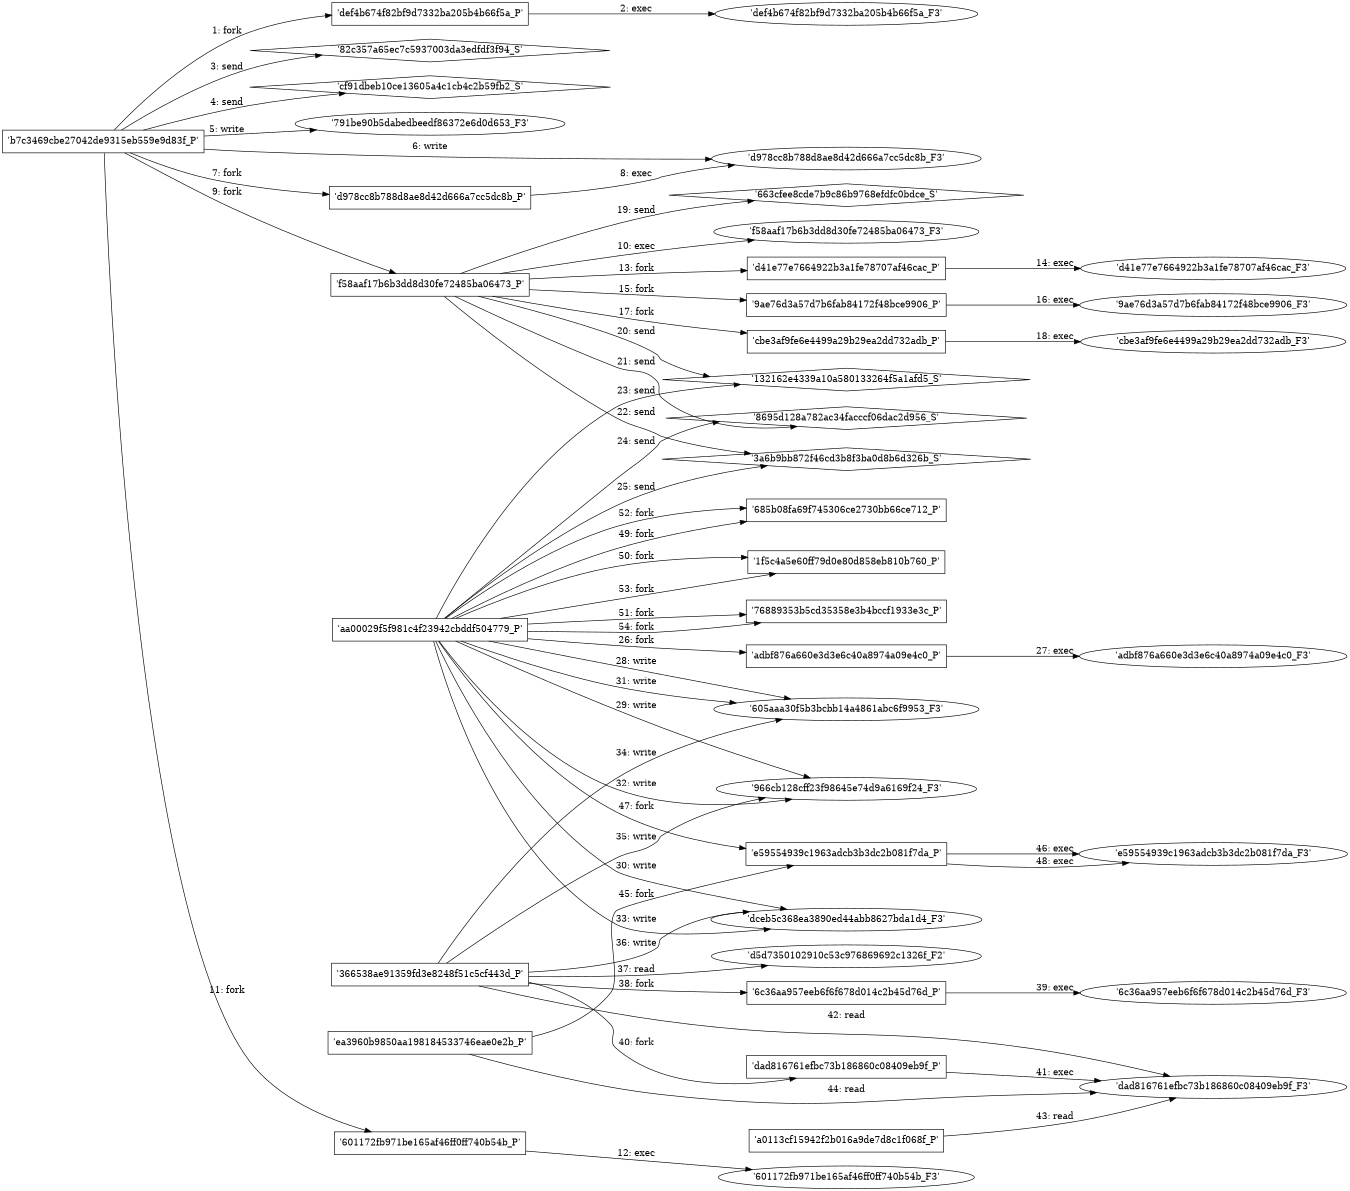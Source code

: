 digraph "D:\Learning\Paper\apt\基于CTI的攻击预警\Dataset\攻击图\ASGfromALLCTI\New Router DNS Hijacking Attacks Abuse Bitbucket to Host Infostealer.dot" {
rankdir="LR"
size="9"
fixedsize="false"
splines="true"
nodesep=0.3
ranksep=0
fontsize=10
overlap="scalexy"
engine= "neato"
	"'b7c3469cbe27042de9315eb559e9d83f_P'" [node_type=Process shape=box]
	"'def4b674f82bf9d7332ba205b4b66f5a_P'" [node_type=Process shape=box]
	"'b7c3469cbe27042de9315eb559e9d83f_P'" -> "'def4b674f82bf9d7332ba205b4b66f5a_P'" [label="1: fork"]
	"'def4b674f82bf9d7332ba205b4b66f5a_P'" [node_type=Process shape=box]
	"'def4b674f82bf9d7332ba205b4b66f5a_F3'" [node_type=File shape=ellipse]
	"'def4b674f82bf9d7332ba205b4b66f5a_P'" -> "'def4b674f82bf9d7332ba205b4b66f5a_F3'" [label="2: exec"]
	"'82c357a65ec7c5937003da3edfdf3f94_S'" [node_type=Socket shape=diamond]
	"'b7c3469cbe27042de9315eb559e9d83f_P'" [node_type=Process shape=box]
	"'b7c3469cbe27042de9315eb559e9d83f_P'" -> "'82c357a65ec7c5937003da3edfdf3f94_S'" [label="3: send"]
	"'cf91dbeb10ce13605a4c1cb4c2b59fb2_S'" [node_type=Socket shape=diamond]
	"'b7c3469cbe27042de9315eb559e9d83f_P'" [node_type=Process shape=box]
	"'b7c3469cbe27042de9315eb559e9d83f_P'" -> "'cf91dbeb10ce13605a4c1cb4c2b59fb2_S'" [label="4: send"]
	"'791be90b5dabedbeedf86372e6d0d653_F3'" [node_type=file shape=ellipse]
	"'b7c3469cbe27042de9315eb559e9d83f_P'" [node_type=Process shape=box]
	"'b7c3469cbe27042de9315eb559e9d83f_P'" -> "'791be90b5dabedbeedf86372e6d0d653_F3'" [label="5: write"]
	"'d978cc8b788d8ae8d42d666a7cc5dc8b_F3'" [node_type=file shape=ellipse]
	"'b7c3469cbe27042de9315eb559e9d83f_P'" [node_type=Process shape=box]
	"'b7c3469cbe27042de9315eb559e9d83f_P'" -> "'d978cc8b788d8ae8d42d666a7cc5dc8b_F3'" [label="6: write"]
	"'b7c3469cbe27042de9315eb559e9d83f_P'" [node_type=Process shape=box]
	"'d978cc8b788d8ae8d42d666a7cc5dc8b_P'" [node_type=Process shape=box]
	"'b7c3469cbe27042de9315eb559e9d83f_P'" -> "'d978cc8b788d8ae8d42d666a7cc5dc8b_P'" [label="7: fork"]
	"'d978cc8b788d8ae8d42d666a7cc5dc8b_P'" [node_type=Process shape=box]
	"'d978cc8b788d8ae8d42d666a7cc5dc8b_F3'" [node_type=File shape=ellipse]
	"'d978cc8b788d8ae8d42d666a7cc5dc8b_P'" -> "'d978cc8b788d8ae8d42d666a7cc5dc8b_F3'" [label="8: exec"]
	"'b7c3469cbe27042de9315eb559e9d83f_P'" [node_type=Process shape=box]
	"'f58aaf17b6b3dd8d30fe72485ba06473_P'" [node_type=Process shape=box]
	"'b7c3469cbe27042de9315eb559e9d83f_P'" -> "'f58aaf17b6b3dd8d30fe72485ba06473_P'" [label="9: fork"]
	"'f58aaf17b6b3dd8d30fe72485ba06473_P'" [node_type=Process shape=box]
	"'f58aaf17b6b3dd8d30fe72485ba06473_F3'" [node_type=File shape=ellipse]
	"'f58aaf17b6b3dd8d30fe72485ba06473_P'" -> "'f58aaf17b6b3dd8d30fe72485ba06473_F3'" [label="10: exec"]
	"'b7c3469cbe27042de9315eb559e9d83f_P'" [node_type=Process shape=box]
	"'601172fb971be165af46ff0ff740b54b_P'" [node_type=Process shape=box]
	"'b7c3469cbe27042de9315eb559e9d83f_P'" -> "'601172fb971be165af46ff0ff740b54b_P'" [label="11: fork"]
	"'601172fb971be165af46ff0ff740b54b_P'" [node_type=Process shape=box]
	"'601172fb971be165af46ff0ff740b54b_F3'" [node_type=File shape=ellipse]
	"'601172fb971be165af46ff0ff740b54b_P'" -> "'601172fb971be165af46ff0ff740b54b_F3'" [label="12: exec"]
	"'f58aaf17b6b3dd8d30fe72485ba06473_P'" [node_type=Process shape=box]
	"'d41e77e7664922b3a1fe78707af46cac_P'" [node_type=Process shape=box]
	"'f58aaf17b6b3dd8d30fe72485ba06473_P'" -> "'d41e77e7664922b3a1fe78707af46cac_P'" [label="13: fork"]
	"'d41e77e7664922b3a1fe78707af46cac_P'" [node_type=Process shape=box]
	"'d41e77e7664922b3a1fe78707af46cac_F3'" [node_type=File shape=ellipse]
	"'d41e77e7664922b3a1fe78707af46cac_P'" -> "'d41e77e7664922b3a1fe78707af46cac_F3'" [label="14: exec"]
	"'f58aaf17b6b3dd8d30fe72485ba06473_P'" [node_type=Process shape=box]
	"'9ae76d3a57d7b6fab84172f48bce9906_P'" [node_type=Process shape=box]
	"'f58aaf17b6b3dd8d30fe72485ba06473_P'" -> "'9ae76d3a57d7b6fab84172f48bce9906_P'" [label="15: fork"]
	"'9ae76d3a57d7b6fab84172f48bce9906_P'" [node_type=Process shape=box]
	"'9ae76d3a57d7b6fab84172f48bce9906_F3'" [node_type=File shape=ellipse]
	"'9ae76d3a57d7b6fab84172f48bce9906_P'" -> "'9ae76d3a57d7b6fab84172f48bce9906_F3'" [label="16: exec"]
	"'f58aaf17b6b3dd8d30fe72485ba06473_P'" [node_type=Process shape=box]
	"'cbe3af9fe6e4499a29b29ea2dd732adb_P'" [node_type=Process shape=box]
	"'f58aaf17b6b3dd8d30fe72485ba06473_P'" -> "'cbe3af9fe6e4499a29b29ea2dd732adb_P'" [label="17: fork"]
	"'cbe3af9fe6e4499a29b29ea2dd732adb_P'" [node_type=Process shape=box]
	"'cbe3af9fe6e4499a29b29ea2dd732adb_F3'" [node_type=File shape=ellipse]
	"'cbe3af9fe6e4499a29b29ea2dd732adb_P'" -> "'cbe3af9fe6e4499a29b29ea2dd732adb_F3'" [label="18: exec"]
	"'663cfee8cde7b9c86b9768efdfc0bdce_S'" [node_type=Socket shape=diamond]
	"'f58aaf17b6b3dd8d30fe72485ba06473_P'" [node_type=Process shape=box]
	"'f58aaf17b6b3dd8d30fe72485ba06473_P'" -> "'663cfee8cde7b9c86b9768efdfc0bdce_S'" [label="19: send"]
	"'132162e4339a10a580133264f5a1afd5_S'" [node_type=Socket shape=diamond]
	"'f58aaf17b6b3dd8d30fe72485ba06473_P'" [node_type=Process shape=box]
	"'f58aaf17b6b3dd8d30fe72485ba06473_P'" -> "'132162e4339a10a580133264f5a1afd5_S'" [label="20: send"]
	"'8695d128a782ac34facccf06dac2d956_S'" [node_type=Socket shape=diamond]
	"'f58aaf17b6b3dd8d30fe72485ba06473_P'" [node_type=Process shape=box]
	"'f58aaf17b6b3dd8d30fe72485ba06473_P'" -> "'8695d128a782ac34facccf06dac2d956_S'" [label="21: send"]
	"'3a6b9bb872f46cd3b8f3ba0d8b6d326b_S'" [node_type=Socket shape=diamond]
	"'f58aaf17b6b3dd8d30fe72485ba06473_P'" [node_type=Process shape=box]
	"'f58aaf17b6b3dd8d30fe72485ba06473_P'" -> "'3a6b9bb872f46cd3b8f3ba0d8b6d326b_S'" [label="22: send"]
	"'132162e4339a10a580133264f5a1afd5_S'" [node_type=Socket shape=diamond]
	"'aa00029f5f981c4f23942cbddf504779_P'" [node_type=Process shape=box]
	"'aa00029f5f981c4f23942cbddf504779_P'" -> "'132162e4339a10a580133264f5a1afd5_S'" [label="23: send"]
	"'8695d128a782ac34facccf06dac2d956_S'" [node_type=Socket shape=diamond]
	"'aa00029f5f981c4f23942cbddf504779_P'" [node_type=Process shape=box]
	"'aa00029f5f981c4f23942cbddf504779_P'" -> "'8695d128a782ac34facccf06dac2d956_S'" [label="24: send"]
	"'3a6b9bb872f46cd3b8f3ba0d8b6d326b_S'" [node_type=Socket shape=diamond]
	"'aa00029f5f981c4f23942cbddf504779_P'" [node_type=Process shape=box]
	"'aa00029f5f981c4f23942cbddf504779_P'" -> "'3a6b9bb872f46cd3b8f3ba0d8b6d326b_S'" [label="25: send"]
	"'aa00029f5f981c4f23942cbddf504779_P'" [node_type=Process shape=box]
	"'adbf876a660e3d3e6c40a8974a09e4c0_P'" [node_type=Process shape=box]
	"'aa00029f5f981c4f23942cbddf504779_P'" -> "'adbf876a660e3d3e6c40a8974a09e4c0_P'" [label="26: fork"]
	"'adbf876a660e3d3e6c40a8974a09e4c0_P'" [node_type=Process shape=box]
	"'adbf876a660e3d3e6c40a8974a09e4c0_F3'" [node_type=File shape=ellipse]
	"'adbf876a660e3d3e6c40a8974a09e4c0_P'" -> "'adbf876a660e3d3e6c40a8974a09e4c0_F3'" [label="27: exec"]
	"'605aaa30f5b3bcbb14a4861abc6f9953_F3'" [node_type=file shape=ellipse]
	"'aa00029f5f981c4f23942cbddf504779_P'" [node_type=Process shape=box]
	"'aa00029f5f981c4f23942cbddf504779_P'" -> "'605aaa30f5b3bcbb14a4861abc6f9953_F3'" [label="28: write"]
	"'966cb128cff23f98645e74d9a6169f24_F3'" [node_type=file shape=ellipse]
	"'aa00029f5f981c4f23942cbddf504779_P'" [node_type=Process shape=box]
	"'aa00029f5f981c4f23942cbddf504779_P'" -> "'966cb128cff23f98645e74d9a6169f24_F3'" [label="29: write"]
	"'dceb5c368ea3890ed44abb8627bda1d4_F3'" [node_type=file shape=ellipse]
	"'aa00029f5f981c4f23942cbddf504779_P'" [node_type=Process shape=box]
	"'aa00029f5f981c4f23942cbddf504779_P'" -> "'dceb5c368ea3890ed44abb8627bda1d4_F3'" [label="30: write"]
	"'605aaa30f5b3bcbb14a4861abc6f9953_F3'" [node_type=file shape=ellipse]
	"'aa00029f5f981c4f23942cbddf504779_P'" [node_type=Process shape=box]
	"'aa00029f5f981c4f23942cbddf504779_P'" -> "'605aaa30f5b3bcbb14a4861abc6f9953_F3'" [label="31: write"]
	"'966cb128cff23f98645e74d9a6169f24_F3'" [node_type=file shape=ellipse]
	"'aa00029f5f981c4f23942cbddf504779_P'" [node_type=Process shape=box]
	"'aa00029f5f981c4f23942cbddf504779_P'" -> "'966cb128cff23f98645e74d9a6169f24_F3'" [label="32: write"]
	"'dceb5c368ea3890ed44abb8627bda1d4_F3'" [node_type=file shape=ellipse]
	"'aa00029f5f981c4f23942cbddf504779_P'" [node_type=Process shape=box]
	"'aa00029f5f981c4f23942cbddf504779_P'" -> "'dceb5c368ea3890ed44abb8627bda1d4_F3'" [label="33: write"]
	"'605aaa30f5b3bcbb14a4861abc6f9953_F3'" [node_type=file shape=ellipse]
	"'366538ae91359fd3e8248f51c5cf443d_P'" [node_type=Process shape=box]
	"'366538ae91359fd3e8248f51c5cf443d_P'" -> "'605aaa30f5b3bcbb14a4861abc6f9953_F3'" [label="34: write"]
	"'966cb128cff23f98645e74d9a6169f24_F3'" [node_type=file shape=ellipse]
	"'366538ae91359fd3e8248f51c5cf443d_P'" [node_type=Process shape=box]
	"'366538ae91359fd3e8248f51c5cf443d_P'" -> "'966cb128cff23f98645e74d9a6169f24_F3'" [label="35: write"]
	"'dceb5c368ea3890ed44abb8627bda1d4_F3'" [node_type=file shape=ellipse]
	"'366538ae91359fd3e8248f51c5cf443d_P'" [node_type=Process shape=box]
	"'366538ae91359fd3e8248f51c5cf443d_P'" -> "'dceb5c368ea3890ed44abb8627bda1d4_F3'" [label="36: write"]
	"'d5d7350102910c53c976869692c1326f_F2'" [node_type=file shape=ellipse]
	"'366538ae91359fd3e8248f51c5cf443d_P'" [node_type=Process shape=box]
	"'366538ae91359fd3e8248f51c5cf443d_P'" -> "'d5d7350102910c53c976869692c1326f_F2'" [label="37: read"]
	"'366538ae91359fd3e8248f51c5cf443d_P'" [node_type=Process shape=box]
	"'6c36aa957eeb6f6f678d014c2b45d76d_P'" [node_type=Process shape=box]
	"'366538ae91359fd3e8248f51c5cf443d_P'" -> "'6c36aa957eeb6f6f678d014c2b45d76d_P'" [label="38: fork"]
	"'6c36aa957eeb6f6f678d014c2b45d76d_P'" [node_type=Process shape=box]
	"'6c36aa957eeb6f6f678d014c2b45d76d_F3'" [node_type=File shape=ellipse]
	"'6c36aa957eeb6f6f678d014c2b45d76d_P'" -> "'6c36aa957eeb6f6f678d014c2b45d76d_F3'" [label="39: exec"]
	"'366538ae91359fd3e8248f51c5cf443d_P'" [node_type=Process shape=box]
	"'dad816761efbc73b186860c08409eb9f_P'" [node_type=Process shape=box]
	"'366538ae91359fd3e8248f51c5cf443d_P'" -> "'dad816761efbc73b186860c08409eb9f_P'" [label="40: fork"]
	"'dad816761efbc73b186860c08409eb9f_P'" [node_type=Process shape=box]
	"'dad816761efbc73b186860c08409eb9f_F3'" [node_type=File shape=ellipse]
	"'dad816761efbc73b186860c08409eb9f_P'" -> "'dad816761efbc73b186860c08409eb9f_F3'" [label="41: exec"]
	"'dad816761efbc73b186860c08409eb9f_F3'" [node_type=file shape=ellipse]
	"'366538ae91359fd3e8248f51c5cf443d_P'" [node_type=Process shape=box]
	"'366538ae91359fd3e8248f51c5cf443d_P'" -> "'dad816761efbc73b186860c08409eb9f_F3'" [label="42: read"]
	"'dad816761efbc73b186860c08409eb9f_F3'" [node_type=file shape=ellipse]
	"'a0113cf15942f2b016a9de7d8c1f068f_P'" [node_type=Process shape=box]
	"'a0113cf15942f2b016a9de7d8c1f068f_P'" -> "'dad816761efbc73b186860c08409eb9f_F3'" [label="43: read"]
	"'dad816761efbc73b186860c08409eb9f_F3'" [node_type=file shape=ellipse]
	"'ea3960b9850aa198184533746eae0e2b_P'" [node_type=Process shape=box]
	"'ea3960b9850aa198184533746eae0e2b_P'" -> "'dad816761efbc73b186860c08409eb9f_F3'" [label="44: read"]
	"'ea3960b9850aa198184533746eae0e2b_P'" [node_type=Process shape=box]
	"'e59554939c1963adcb3b3dc2b081f7da_P'" [node_type=Process shape=box]
	"'ea3960b9850aa198184533746eae0e2b_P'" -> "'e59554939c1963adcb3b3dc2b081f7da_P'" [label="45: fork"]
	"'e59554939c1963adcb3b3dc2b081f7da_P'" [node_type=Process shape=box]
	"'e59554939c1963adcb3b3dc2b081f7da_F3'" [node_type=File shape=ellipse]
	"'e59554939c1963adcb3b3dc2b081f7da_P'" -> "'e59554939c1963adcb3b3dc2b081f7da_F3'" [label="46: exec"]
	"'aa00029f5f981c4f23942cbddf504779_P'" [node_type=Process shape=box]
	"'e59554939c1963adcb3b3dc2b081f7da_P'" [node_type=Process shape=box]
	"'aa00029f5f981c4f23942cbddf504779_P'" -> "'e59554939c1963adcb3b3dc2b081f7da_P'" [label="47: fork"]
	"'e59554939c1963adcb3b3dc2b081f7da_P'" [node_type=Process shape=box]
	"'e59554939c1963adcb3b3dc2b081f7da_F3'" [node_type=File shape=ellipse]
	"'e59554939c1963adcb3b3dc2b081f7da_P'" -> "'e59554939c1963adcb3b3dc2b081f7da_F3'" [label="48: exec"]
	"'aa00029f5f981c4f23942cbddf504779_P'" [node_type=Process shape=box]
	"'685b08fa69f745306ce2730bb66ce712_P'" [node_type=Process shape=box]
	"'aa00029f5f981c4f23942cbddf504779_P'" -> "'685b08fa69f745306ce2730bb66ce712_P'" [label="49: fork"]
	"'aa00029f5f981c4f23942cbddf504779_P'" [node_type=Process shape=box]
	"'1f5c4a5e60ff79d0e80d858eb810b760_P'" [node_type=Process shape=box]
	"'aa00029f5f981c4f23942cbddf504779_P'" -> "'1f5c4a5e60ff79d0e80d858eb810b760_P'" [label="50: fork"]
	"'aa00029f5f981c4f23942cbddf504779_P'" [node_type=Process shape=box]
	"'76889353b5cd35358e3b4bccf1933e3c_P'" [node_type=Process shape=box]
	"'aa00029f5f981c4f23942cbddf504779_P'" -> "'76889353b5cd35358e3b4bccf1933e3c_P'" [label="51: fork"]
	"'aa00029f5f981c4f23942cbddf504779_P'" [node_type=Process shape=box]
	"'685b08fa69f745306ce2730bb66ce712_P'" [node_type=Process shape=box]
	"'aa00029f5f981c4f23942cbddf504779_P'" -> "'685b08fa69f745306ce2730bb66ce712_P'" [label="52: fork"]
	"'aa00029f5f981c4f23942cbddf504779_P'" [node_type=Process shape=box]
	"'1f5c4a5e60ff79d0e80d858eb810b760_P'" [node_type=Process shape=box]
	"'aa00029f5f981c4f23942cbddf504779_P'" -> "'1f5c4a5e60ff79d0e80d858eb810b760_P'" [label="53: fork"]
	"'aa00029f5f981c4f23942cbddf504779_P'" [node_type=Process shape=box]
	"'76889353b5cd35358e3b4bccf1933e3c_P'" [node_type=Process shape=box]
	"'aa00029f5f981c4f23942cbddf504779_P'" -> "'76889353b5cd35358e3b4bccf1933e3c_P'" [label="54: fork"]
}
